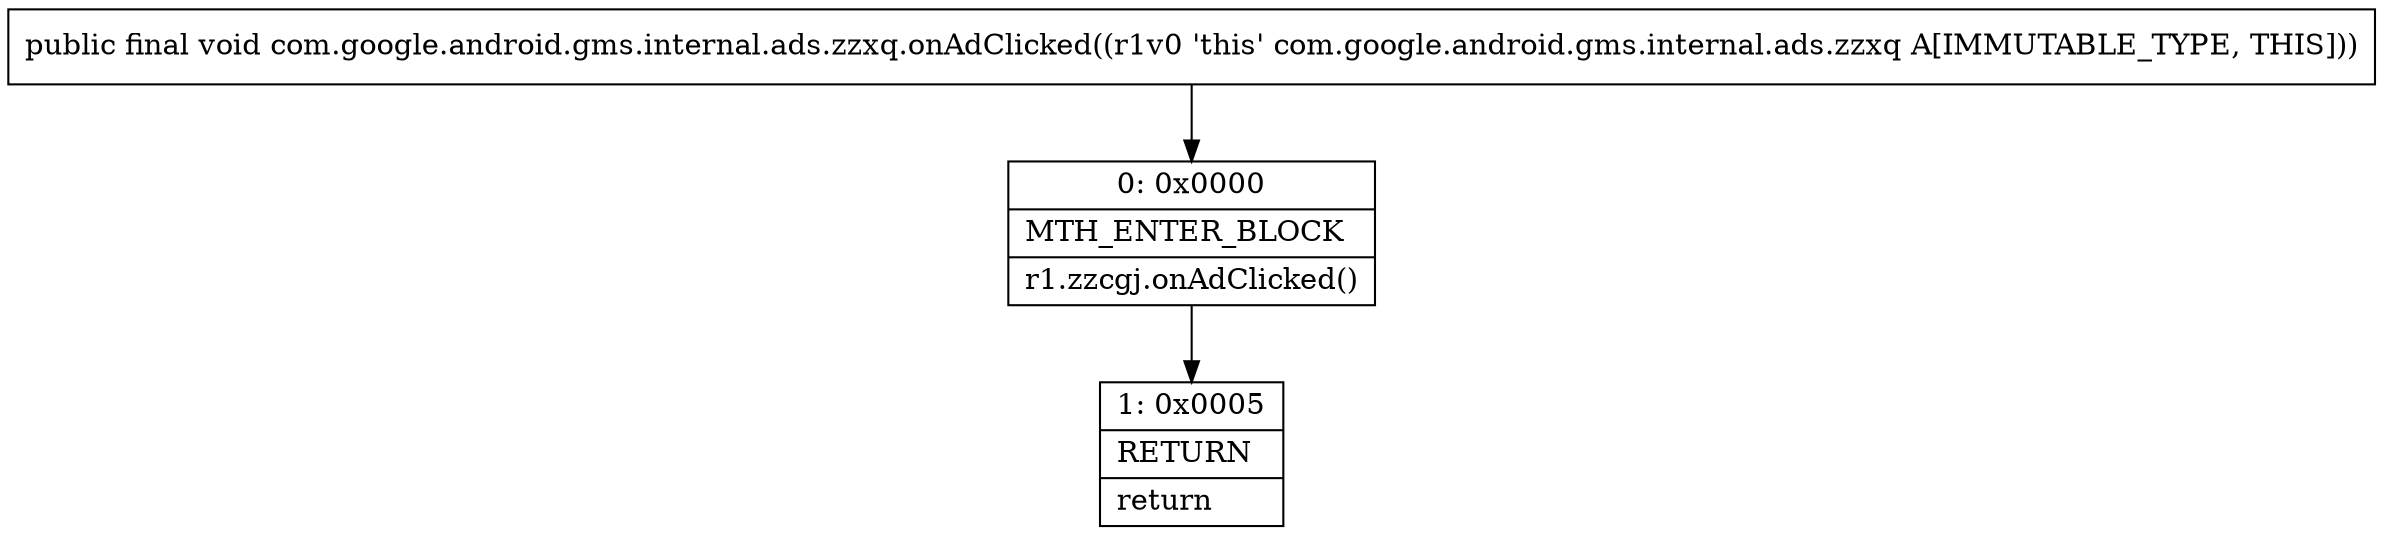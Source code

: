 digraph "CFG forcom.google.android.gms.internal.ads.zzxq.onAdClicked()V" {
Node_0 [shape=record,label="{0\:\ 0x0000|MTH_ENTER_BLOCK\l|r1.zzcgj.onAdClicked()\l}"];
Node_1 [shape=record,label="{1\:\ 0x0005|RETURN\l|return\l}"];
MethodNode[shape=record,label="{public final void com.google.android.gms.internal.ads.zzxq.onAdClicked((r1v0 'this' com.google.android.gms.internal.ads.zzxq A[IMMUTABLE_TYPE, THIS])) }"];
MethodNode -> Node_0;
Node_0 -> Node_1;
}

